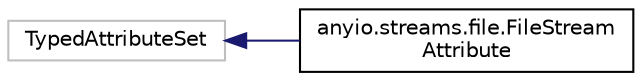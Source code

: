 digraph "Graphical Class Hierarchy"
{
 // LATEX_PDF_SIZE
  edge [fontname="Helvetica",fontsize="10",labelfontname="Helvetica",labelfontsize="10"];
  node [fontname="Helvetica",fontsize="10",shape=record];
  rankdir="LR";
  Node18910 [label="TypedAttributeSet",height=0.2,width=0.4,color="grey75", fillcolor="white", style="filled",tooltip=" "];
  Node18910 -> Node0 [dir="back",color="midnightblue",fontsize="10",style="solid",fontname="Helvetica"];
  Node0 [label="anyio.streams.file.FileStream\lAttribute",height=0.2,width=0.4,color="black", fillcolor="white", style="filled",URL="$classanyio_1_1streams_1_1file_1_1FileStreamAttribute.html",tooltip=" "];
}
